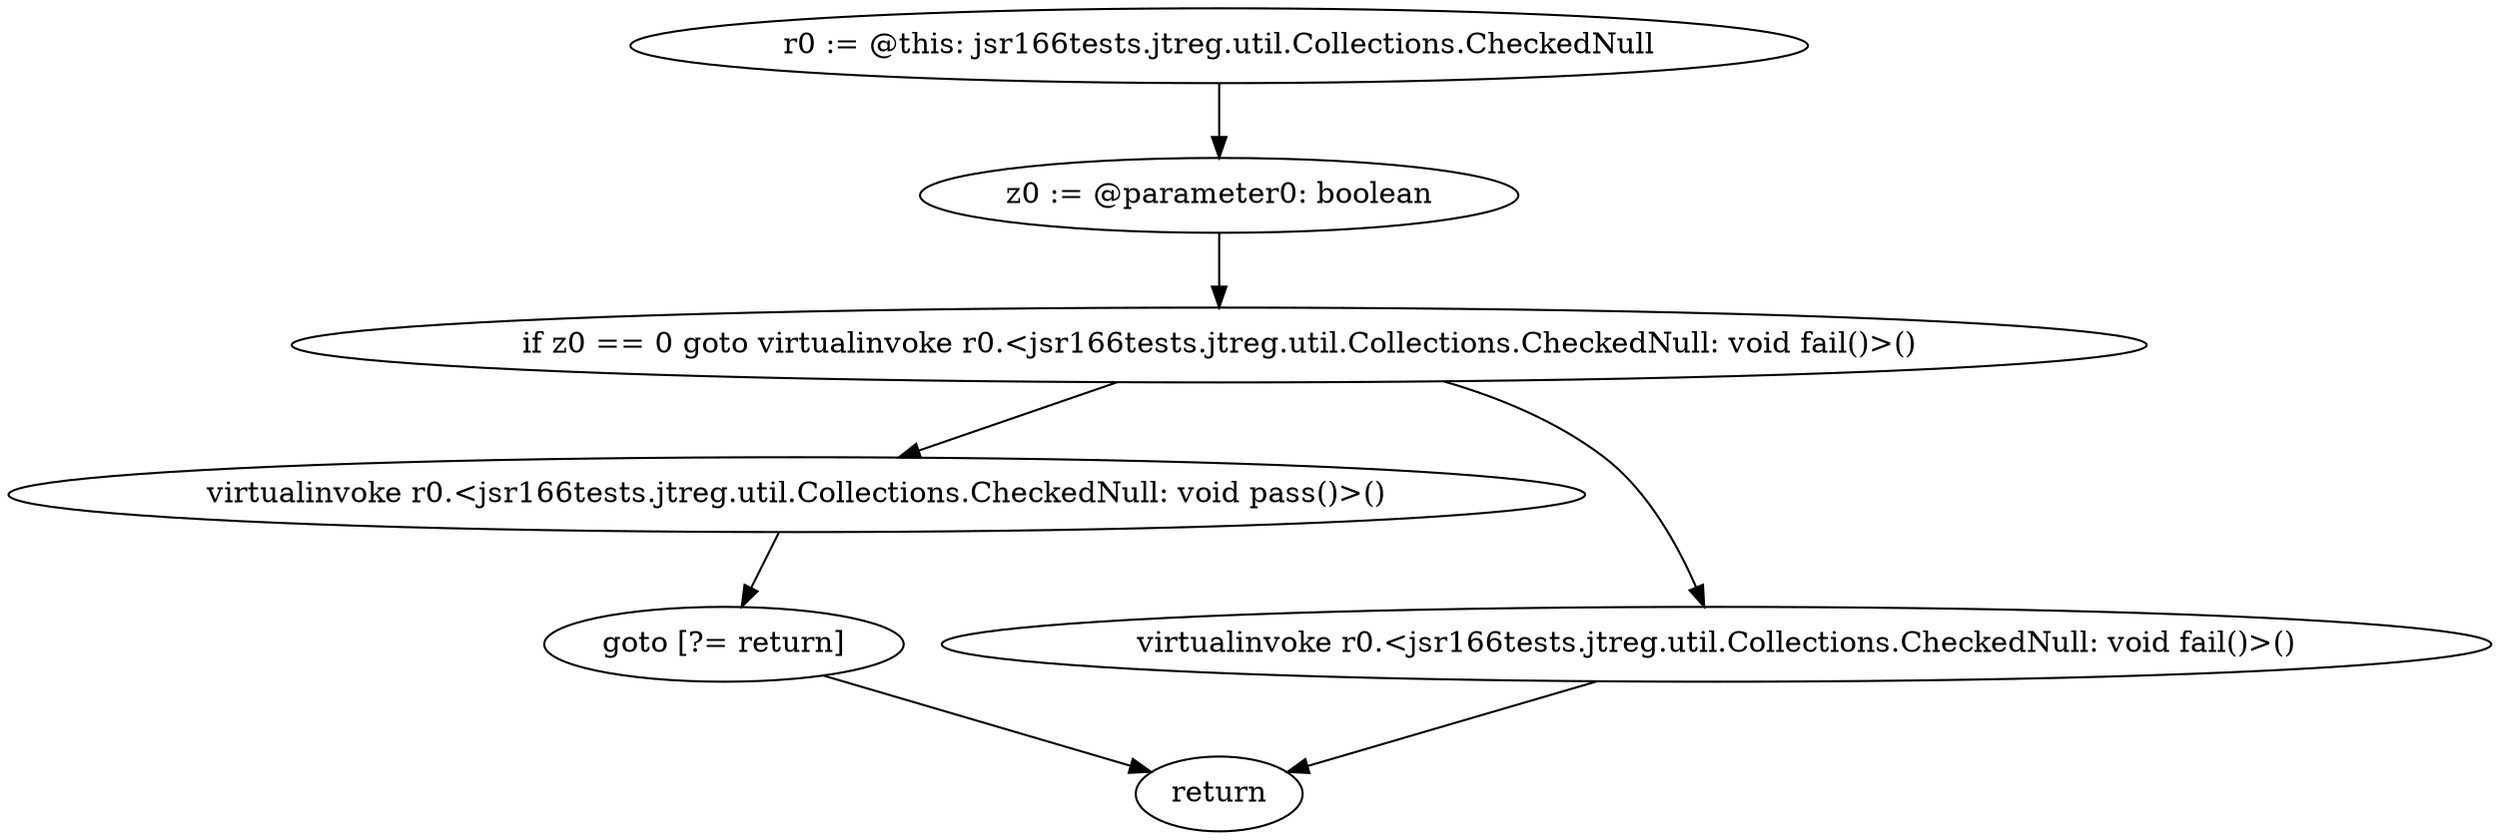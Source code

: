digraph "unitGraph" {
    "r0 := @this: jsr166tests.jtreg.util.Collections.CheckedNull"
    "z0 := @parameter0: boolean"
    "if z0 == 0 goto virtualinvoke r0.<jsr166tests.jtreg.util.Collections.CheckedNull: void fail()>()"
    "virtualinvoke r0.<jsr166tests.jtreg.util.Collections.CheckedNull: void pass()>()"
    "goto [?= return]"
    "virtualinvoke r0.<jsr166tests.jtreg.util.Collections.CheckedNull: void fail()>()"
    "return"
    "r0 := @this: jsr166tests.jtreg.util.Collections.CheckedNull"->"z0 := @parameter0: boolean";
    "z0 := @parameter0: boolean"->"if z0 == 0 goto virtualinvoke r0.<jsr166tests.jtreg.util.Collections.CheckedNull: void fail()>()";
    "if z0 == 0 goto virtualinvoke r0.<jsr166tests.jtreg.util.Collections.CheckedNull: void fail()>()"->"virtualinvoke r0.<jsr166tests.jtreg.util.Collections.CheckedNull: void pass()>()";
    "if z0 == 0 goto virtualinvoke r0.<jsr166tests.jtreg.util.Collections.CheckedNull: void fail()>()"->"virtualinvoke r0.<jsr166tests.jtreg.util.Collections.CheckedNull: void fail()>()";
    "virtualinvoke r0.<jsr166tests.jtreg.util.Collections.CheckedNull: void pass()>()"->"goto [?= return]";
    "goto [?= return]"->"return";
    "virtualinvoke r0.<jsr166tests.jtreg.util.Collections.CheckedNull: void fail()>()"->"return";
}
